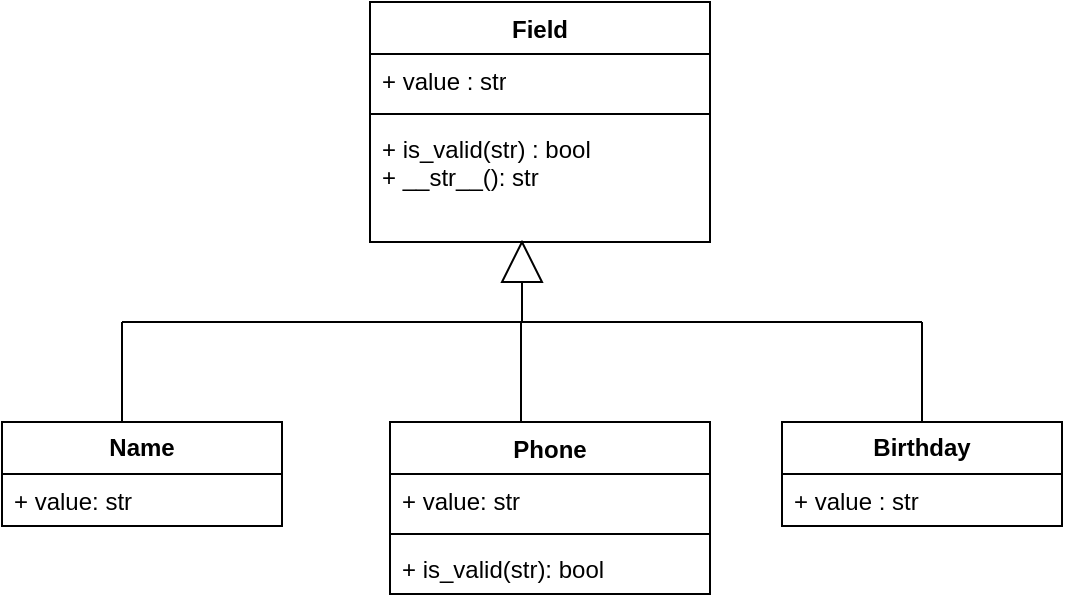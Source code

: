 <mxfile version="26.2.14">
  <diagram id="C5RBs43oDa-KdzZeNtuy" name="Page-1">
    <mxGraphModel dx="1159" dy="623" grid="1" gridSize="10" guides="1" tooltips="1" connect="1" arrows="1" fold="1" page="1" pageScale="1" pageWidth="827" pageHeight="1169" math="0" shadow="0">
      <root>
        <mxCell id="WIyWlLk6GJQsqaUBKTNV-0" />
        <mxCell id="WIyWlLk6GJQsqaUBKTNV-1" parent="WIyWlLk6GJQsqaUBKTNV-0" />
        <mxCell id="WHMmtb4SRSdps2yocvFq-9" value="Field" style="swimlane;fontStyle=1;align=center;verticalAlign=top;childLayout=stackLayout;horizontal=1;startSize=26;horizontalStack=0;resizeParent=1;resizeParentMax=0;resizeLast=0;collapsible=1;marginBottom=0;whiteSpace=wrap;html=1;" vertex="1" parent="WIyWlLk6GJQsqaUBKTNV-1">
          <mxGeometry x="244" y="40" width="170" height="120" as="geometry" />
        </mxCell>
        <mxCell id="WHMmtb4SRSdps2yocvFq-10" value="+ value : str" style="text;strokeColor=none;fillColor=none;align=left;verticalAlign=top;spacingLeft=4;spacingRight=4;overflow=hidden;rotatable=0;points=[[0,0.5],[1,0.5]];portConstraint=eastwest;whiteSpace=wrap;html=1;" vertex="1" parent="WHMmtb4SRSdps2yocvFq-9">
          <mxGeometry y="26" width="170" height="26" as="geometry" />
        </mxCell>
        <mxCell id="WHMmtb4SRSdps2yocvFq-11" value="" style="line;strokeWidth=1;fillColor=none;align=left;verticalAlign=middle;spacingTop=-1;spacingLeft=3;spacingRight=3;rotatable=0;labelPosition=right;points=[];portConstraint=eastwest;strokeColor=inherit;" vertex="1" parent="WHMmtb4SRSdps2yocvFq-9">
          <mxGeometry y="52" width="170" height="8" as="geometry" />
        </mxCell>
        <mxCell id="WHMmtb4SRSdps2yocvFq-12" value="+ is_valid(str) : bool&lt;div&gt;+ __str__(): str&lt;/div&gt;&lt;div&gt;&lt;br&gt;&lt;div&gt;&lt;br&gt;&lt;/div&gt;&lt;/div&gt;" style="text;strokeColor=none;fillColor=none;align=left;verticalAlign=top;spacingLeft=4;spacingRight=4;overflow=hidden;rotatable=0;points=[[0,0.5],[1,0.5]];portConstraint=eastwest;whiteSpace=wrap;html=1;" vertex="1" parent="WHMmtb4SRSdps2yocvFq-9">
          <mxGeometry y="60" width="170" height="60" as="geometry" />
        </mxCell>
        <mxCell id="WHMmtb4SRSdps2yocvFq-59" value="" style="endArrow=none;html=1;rounded=0;elbow=vertical;entryX=0;entryY=0.5;entryDx=0;entryDy=0;entryPerimeter=0;" edge="1" parent="WHMmtb4SRSdps2yocvFq-9" target="WHMmtb4SRSdps2yocvFq-54">
          <mxGeometry width="50" height="50" relative="1" as="geometry">
            <mxPoint x="76" y="160" as="sourcePoint" />
            <mxPoint x="76" y="110" as="targetPoint" />
          </mxGeometry>
        </mxCell>
        <mxCell id="WHMmtb4SRSdps2yocvFq-33" value="&lt;b&gt;Name&lt;/b&gt;" style="swimlane;fontStyle=0;childLayout=stackLayout;horizontal=1;startSize=26;fillColor=none;horizontalStack=0;resizeParent=1;resizeParentMax=0;resizeLast=0;collapsible=1;marginBottom=0;whiteSpace=wrap;html=1;" vertex="1" parent="WIyWlLk6GJQsqaUBKTNV-1">
          <mxGeometry x="60" y="250" width="140" height="52" as="geometry" />
        </mxCell>
        <mxCell id="WHMmtb4SRSdps2yocvFq-34" value="+ value: str" style="text;strokeColor=none;fillColor=none;align=left;verticalAlign=top;spacingLeft=4;spacingRight=4;overflow=hidden;rotatable=0;points=[[0,0.5],[1,0.5]];portConstraint=eastwest;whiteSpace=wrap;html=1;" vertex="1" parent="WHMmtb4SRSdps2yocvFq-33">
          <mxGeometry y="26" width="140" height="26" as="geometry" />
        </mxCell>
        <mxCell id="WHMmtb4SRSdps2yocvFq-37" value="Phone" style="swimlane;fontStyle=1;align=center;verticalAlign=top;childLayout=stackLayout;horizontal=1;startSize=26;horizontalStack=0;resizeParent=1;resizeParentMax=0;resizeLast=0;collapsible=1;marginBottom=0;whiteSpace=wrap;html=1;" vertex="1" parent="WIyWlLk6GJQsqaUBKTNV-1">
          <mxGeometry x="254" y="250" width="160" height="86" as="geometry" />
        </mxCell>
        <mxCell id="WHMmtb4SRSdps2yocvFq-38" value="+ value: str" style="text;strokeColor=none;fillColor=none;align=left;verticalAlign=top;spacingLeft=4;spacingRight=4;overflow=hidden;rotatable=0;points=[[0,0.5],[1,0.5]];portConstraint=eastwest;whiteSpace=wrap;html=1;" vertex="1" parent="WHMmtb4SRSdps2yocvFq-37">
          <mxGeometry y="26" width="160" height="26" as="geometry" />
        </mxCell>
        <mxCell id="WHMmtb4SRSdps2yocvFq-39" value="" style="line;strokeWidth=1;fillColor=none;align=left;verticalAlign=middle;spacingTop=-1;spacingLeft=3;spacingRight=3;rotatable=0;labelPosition=right;points=[];portConstraint=eastwest;strokeColor=inherit;" vertex="1" parent="WHMmtb4SRSdps2yocvFq-37">
          <mxGeometry y="52" width="160" height="8" as="geometry" />
        </mxCell>
        <mxCell id="WHMmtb4SRSdps2yocvFq-40" value="+ is_valid(str): bool" style="text;strokeColor=none;fillColor=none;align=left;verticalAlign=top;spacingLeft=4;spacingRight=4;overflow=hidden;rotatable=0;points=[[0,0.5],[1,0.5]];portConstraint=eastwest;whiteSpace=wrap;html=1;" vertex="1" parent="WHMmtb4SRSdps2yocvFq-37">
          <mxGeometry y="60" width="160" height="26" as="geometry" />
        </mxCell>
        <mxCell id="WHMmtb4SRSdps2yocvFq-43" value="&lt;b&gt;Birthday&lt;/b&gt;" style="swimlane;fontStyle=0;childLayout=stackLayout;horizontal=1;startSize=26;fillColor=none;horizontalStack=0;resizeParent=1;resizeParentMax=0;resizeLast=0;collapsible=1;marginBottom=0;whiteSpace=wrap;html=1;" vertex="1" parent="WIyWlLk6GJQsqaUBKTNV-1">
          <mxGeometry x="450" y="250" width="140" height="52" as="geometry" />
        </mxCell>
        <mxCell id="WHMmtb4SRSdps2yocvFq-44" value="+ value : str&lt;span style=&quot;white-space: pre;&quot;&gt;&#x9;&lt;/span&gt;" style="text;strokeColor=none;fillColor=none;align=left;verticalAlign=top;spacingLeft=4;spacingRight=4;overflow=hidden;rotatable=0;points=[[0,0.5],[1,0.5]];portConstraint=eastwest;whiteSpace=wrap;html=1;" vertex="1" parent="WHMmtb4SRSdps2yocvFq-43">
          <mxGeometry y="26" width="140" height="26" as="geometry" />
        </mxCell>
        <mxCell id="WHMmtb4SRSdps2yocvFq-54" value="" style="html=1;shadow=0;dashed=0;align=center;verticalAlign=middle;shape=mxgraph.arrows2.arrow;dy=0.6;dx=40;direction=north;notch=0;" vertex="1" parent="WIyWlLk6GJQsqaUBKTNV-1">
          <mxGeometry x="310" y="160" width="20" height="20" as="geometry" />
        </mxCell>
        <mxCell id="WHMmtb4SRSdps2yocvFq-55" value="" style="endArrow=none;html=1;rounded=0;elbow=vertical;" edge="1" parent="WIyWlLk6GJQsqaUBKTNV-1">
          <mxGeometry width="50" height="50" relative="1" as="geometry">
            <mxPoint x="520" y="250" as="sourcePoint" />
            <mxPoint x="520" y="200" as="targetPoint" />
          </mxGeometry>
        </mxCell>
        <mxCell id="WHMmtb4SRSdps2yocvFq-56" value="" style="endArrow=none;html=1;rounded=0;elbow=vertical;" edge="1" parent="WIyWlLk6GJQsqaUBKTNV-1">
          <mxGeometry width="50" height="50" relative="1" as="geometry">
            <mxPoint x="319.5" y="250" as="sourcePoint" />
            <mxPoint x="319.5" y="200" as="targetPoint" />
          </mxGeometry>
        </mxCell>
        <mxCell id="WHMmtb4SRSdps2yocvFq-57" value="" style="endArrow=none;html=1;rounded=0;elbow=vertical;" edge="1" parent="WIyWlLk6GJQsqaUBKTNV-1">
          <mxGeometry width="50" height="50" relative="1" as="geometry">
            <mxPoint x="120" y="250" as="sourcePoint" />
            <mxPoint x="120" y="200" as="targetPoint" />
          </mxGeometry>
        </mxCell>
        <mxCell id="WHMmtb4SRSdps2yocvFq-58" value="" style="endArrow=none;html=1;rounded=0;elbow=vertical;" edge="1" parent="WIyWlLk6GJQsqaUBKTNV-1">
          <mxGeometry width="50" height="50" relative="1" as="geometry">
            <mxPoint x="120" y="200" as="sourcePoint" />
            <mxPoint x="520" y="200" as="targetPoint" />
          </mxGeometry>
        </mxCell>
      </root>
    </mxGraphModel>
  </diagram>
</mxfile>
